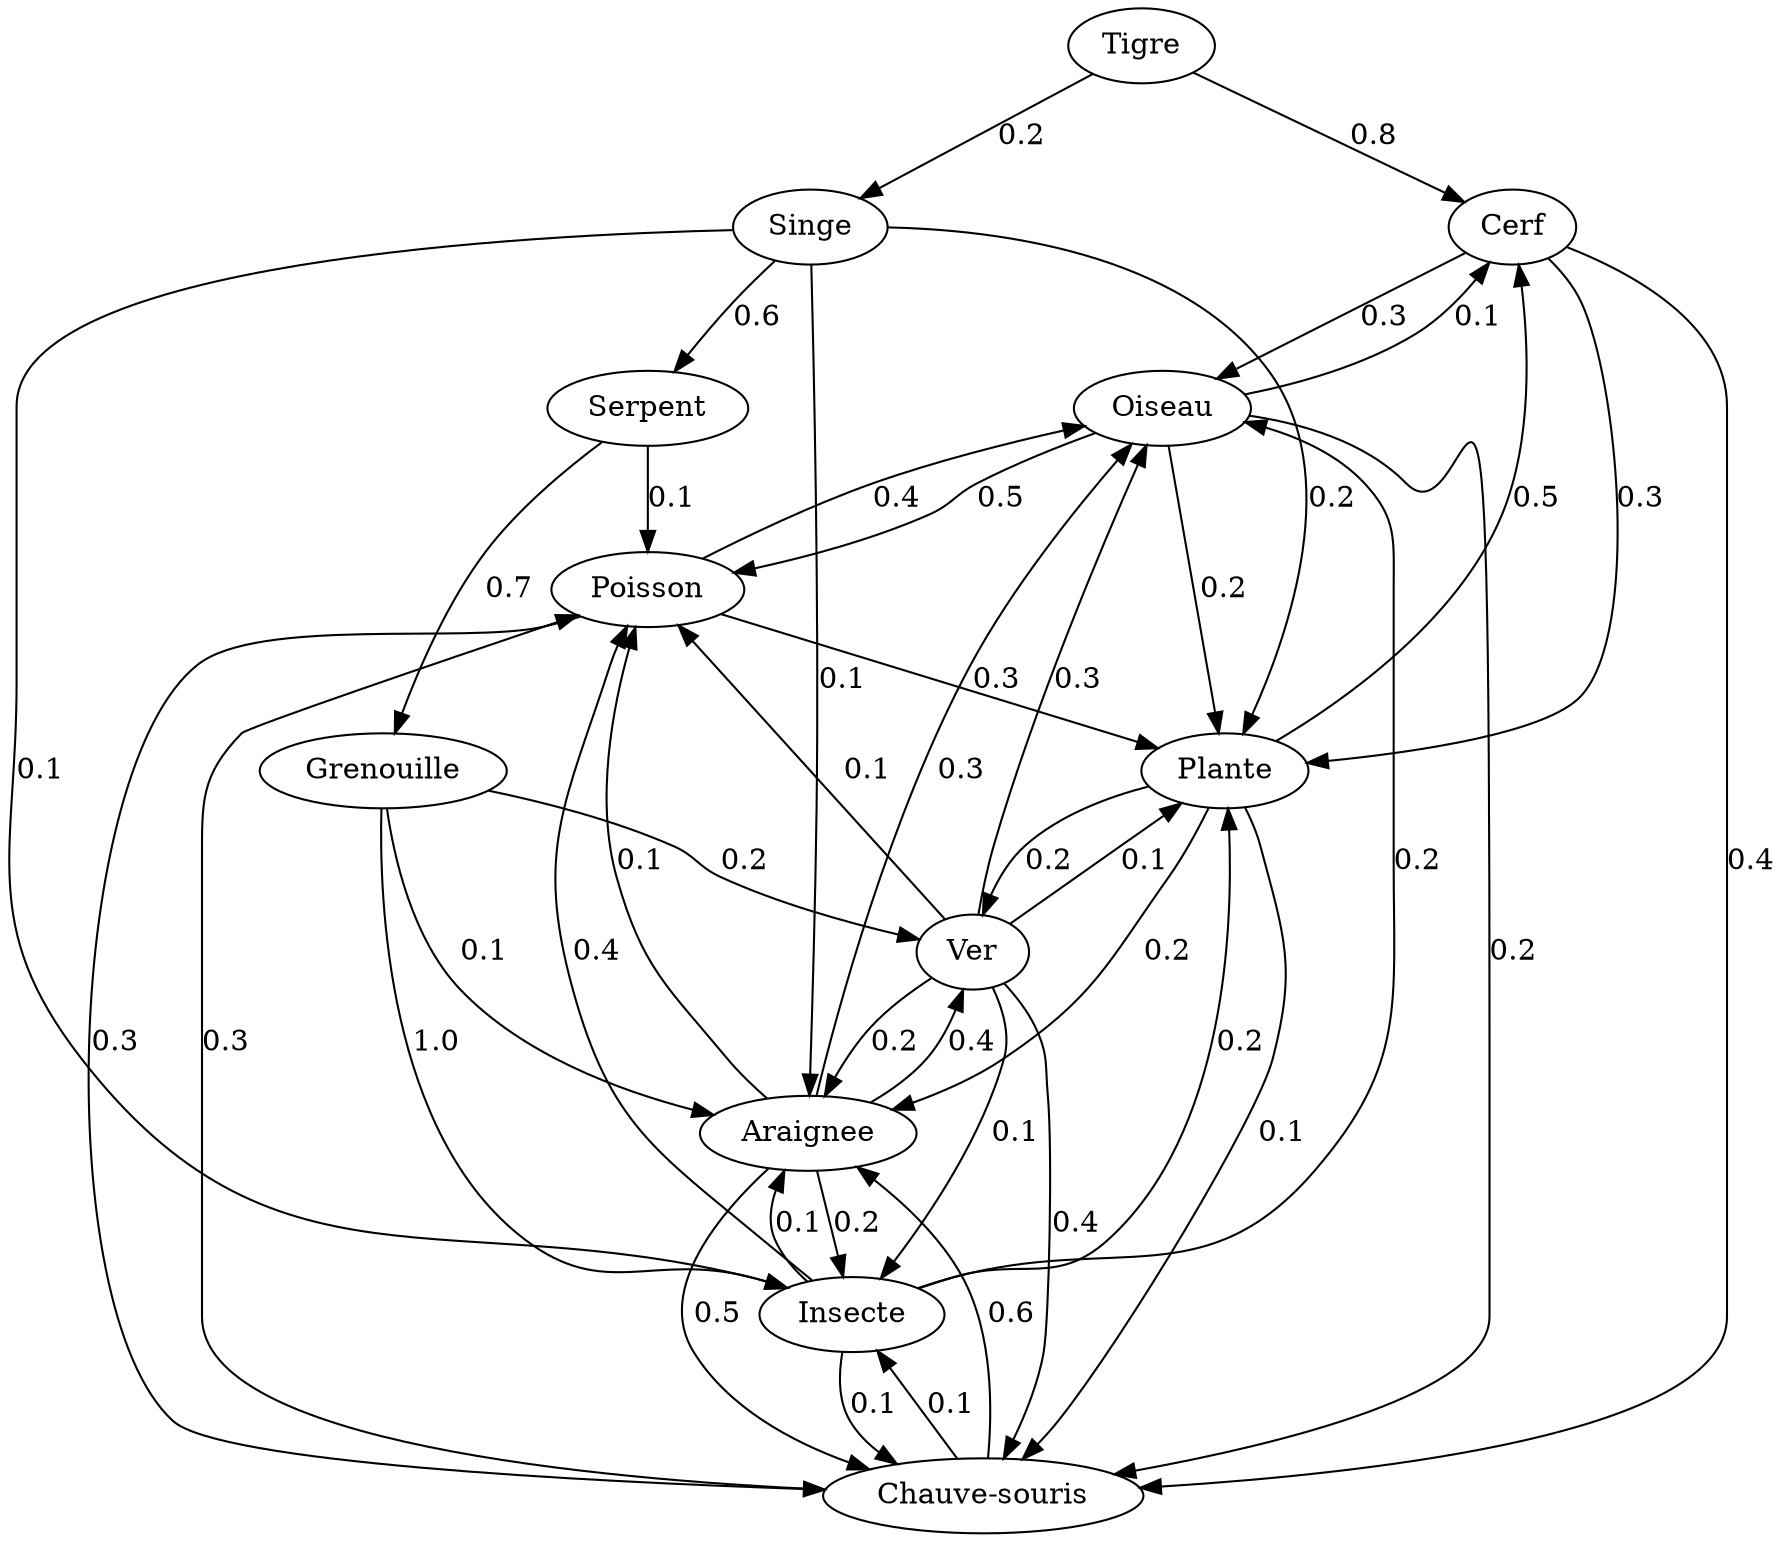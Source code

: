 digraph trophic_network {
    "Tigre" -> "Cerf" [label="0.8"];
    "Tigre" -> "Singe" [label="0.2"];
    "Cerf" -> "Oiseau" [label="0.3"];
    "Cerf" -> "Chauve-souris" [label="0.4"];
    "Cerf" -> "Plante" [label="0.3"];
    "Singe" -> "Serpent" [label="0.6"];
    "Singe" -> "Insecte" [label="0.1"];
    "Singe" -> "Plante" [label="0.2"];
    "Singe" -> "Araignee" [label="0.1"];
    "Serpent" -> "Grenouille" [label="0.7"];
    "Serpent" -> "Poisson" [label="0.1"];
    "Grenouille" -> "Insecte" [label="1.0"];
    "Grenouille" -> "Araignee" [label="0.1"];
    "Grenouille" -> "Ver" [label="0.2"];
    "Insecte" -> "Oiseau" [label="0.2"];
    "Insecte" -> "Poisson" [label="0.4"];
    "Insecte" -> "Chauve-souris" [label="0.1"];
    "Insecte" -> "Plante" [label="0.2"];
    "Insecte" -> "Araignee" [label="0.1"];
    "Oiseau" -> "Cerf" [label="0.1"];
    "Oiseau" -> "Poisson" [label="0.5"];
    "Oiseau" -> "Chauve-souris" [label="0.2"];
    "Oiseau" -> "Plante" [label="0.2"];
    "Poisson" -> "Oiseau" [label="0.4"];
    "Poisson" -> "Chauve-souris" [label="0.3"];
    "Poisson" -> "Plante" [label="0.3"];
    "Chauve-souris" -> "Insecte" [label="0.1"];
    "Chauve-souris" -> "Poisson" [label="0.3"];
    "Chauve-souris" -> "Araignee" [label="0.6"];
    "Plante" -> "Cerf" [label="0.5"];
    "Plante" -> "Chauve-souris" [label="0.1"];
    "Plante" -> "Araignee" [label="0.2"];
    "Plante" -> "Ver" [label="0.2"];
    "Araignee" -> "Insecte" [label="0.2"];
    "Araignee" -> "Oiseau" [label="0.3"];
    "Araignee" -> "Poisson" [label="0.1"];
    "Araignee" -> "Chauve-souris" [label="0.5"];
    "Araignee" -> "Ver" [label="0.4"];
    "Ver" -> "Insecte" [label="0.1"];
    "Ver" -> "Oiseau" [label="0.3"];
    "Ver" -> "Poisson" [label="0.1"];
    "Ver" -> "Chauve-souris" [label="0.4"];
    "Ver" -> "Plante" [label="0.1"];
    "Ver" -> "Araignee" [label="0.2"];
}

